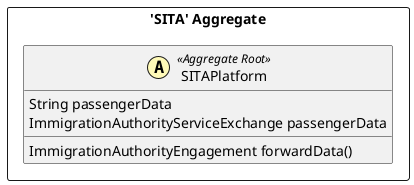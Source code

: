 @startuml

skinparam componentStyle uml2

package "'SITA' Aggregate" <<Rectangle>> {
	class SITAPlatform <<(A,#fffab8) Aggregate Root>> {
		String passengerData
		ImmigrationAuthorityServiceExchange passengerData
		ImmigrationAuthorityEngagement forwardData()
	}
}


@enduml
